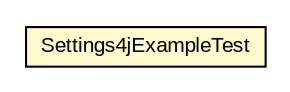 #!/usr/local/bin/dot
#
# Class diagram 
# Generated by UMLGraph version R5_6-24-gf6e263 (http://www.umlgraph.org/)
#

digraph G {
	edge [fontname="arial",fontsize=10,labelfontname="arial",labelfontsize=10];
	node [fontname="arial",fontsize=10,shape=plaintext];
	nodesep=0.25;
	ranksep=0.5;
	// net.brabenetz.lib.securedproperties.snippets.Settings4jExampleTest
	c302 [label=<<table title="net.brabenetz.lib.securedproperties.snippets.Settings4jExampleTest" border="0" cellborder="1" cellspacing="0" cellpadding="2" port="p" bgcolor="lemonChiffon" href="./Settings4jExampleTest.html">
		<tr><td><table border="0" cellspacing="0" cellpadding="1">
<tr><td align="center" balign="center"> Settings4jExampleTest </td></tr>
		</table></td></tr>
		</table>>, URL="./Settings4jExampleTest.html", fontname="arial", fontcolor="black", fontsize=10.0];
}

